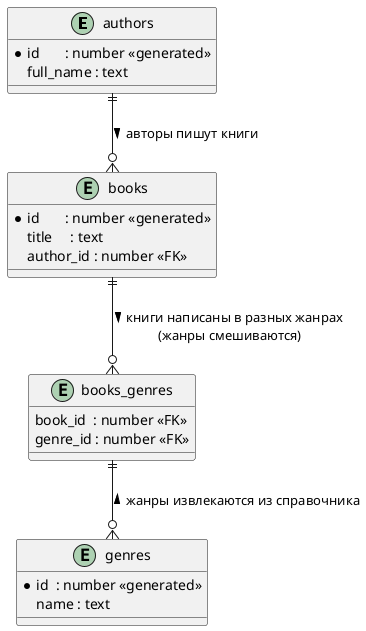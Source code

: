 @startuml
'https://plantuml.com/ie-diagram

entity authors {
    *id       : number <<generated>>
    full_name : text
}

entity books {
   *id       : number <<generated>>
   title     : text
   author_id : number <<FK>>
}

entity books_genres {
    book_id  : number <<FK>>
    genre_id : number <<FK>>
}

entity genres {
    *id  : number <<generated>>
    name : text
}

authors      ||--o{ books        : > авторы пишут книги
books        ||--o{ books_genres : > книги написаны в разных жанрах \n (жанры смешиваются)
books_genres ||--o{ genres       : < жанры извлекаются из справочника

@enduml
